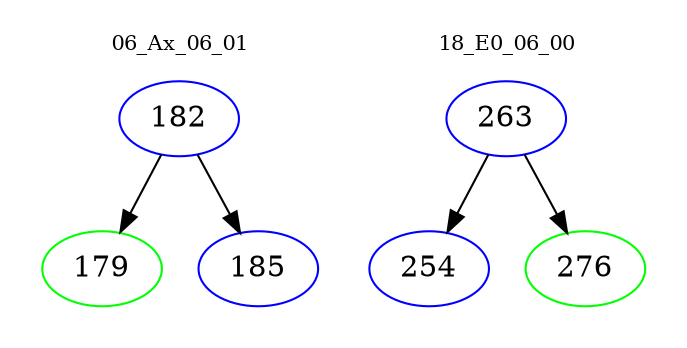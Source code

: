 digraph{
subgraph cluster_0 {
color = white
label = "06_Ax_06_01";
fontsize=10;
T0_182 [label="182", color="blue"]
T0_182 -> T0_179 [color="black"]
T0_179 [label="179", color="green"]
T0_182 -> T0_185 [color="black"]
T0_185 [label="185", color="blue"]
}
subgraph cluster_1 {
color = white
label = "18_E0_06_00";
fontsize=10;
T1_263 [label="263", color="blue"]
T1_263 -> T1_254 [color="black"]
T1_254 [label="254", color="blue"]
T1_263 -> T1_276 [color="black"]
T1_276 [label="276", color="green"]
}
}
